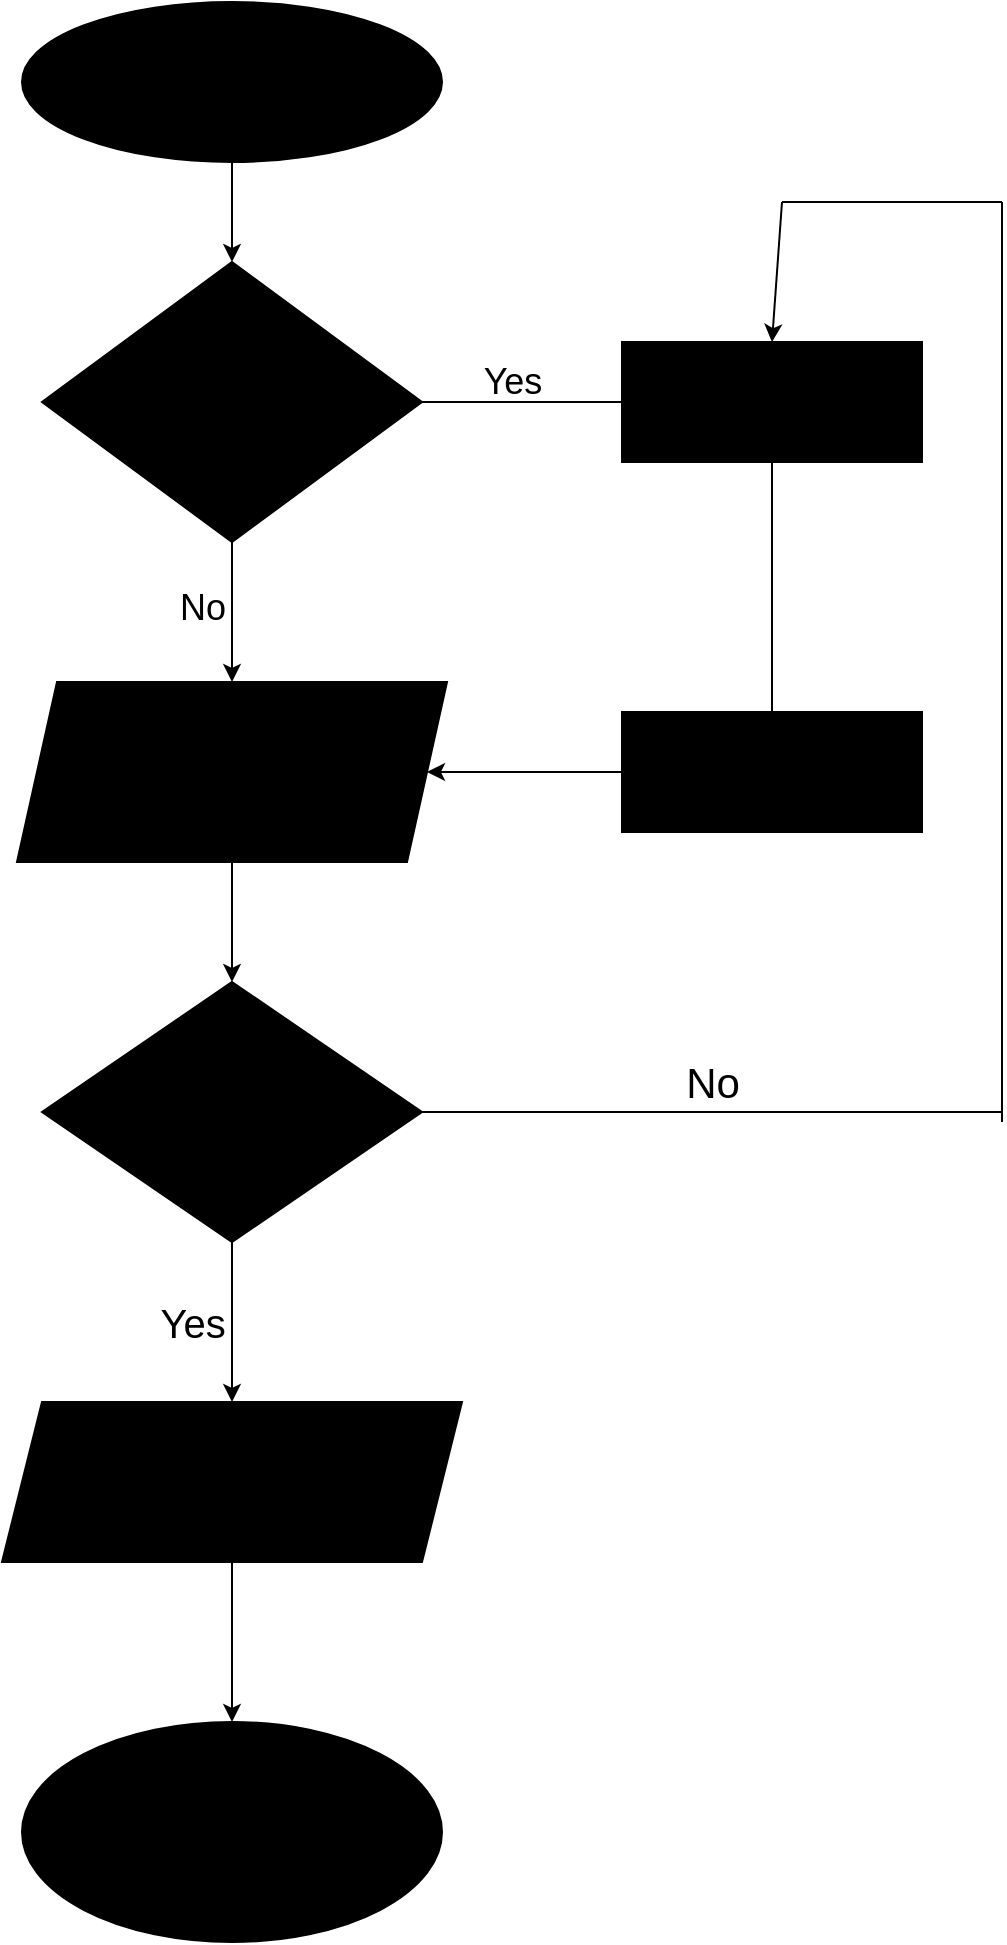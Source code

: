 <mxfile version="28.0.7">
  <diagram id="HoNLFHEf1vTxLUvcGdvg" name="Page-3">
    <mxGraphModel dx="786" dy="451" grid="1" gridSize="10" guides="1" tooltips="1" connect="1" arrows="1" fold="1" page="1" pageScale="1" pageWidth="850" pageHeight="1100" math="0" shadow="0">
      <root>
        <mxCell id="0" />
        <mxCell id="1" parent="0" />
        <mxCell id="JNjko519QvslN-ilPvwc-7" value="" style="edgeStyle=orthogonalEdgeStyle;rounded=0;orthogonalLoop=1;jettySize=auto;html=1;" parent="1" source="JNjko519QvslN-ilPvwc-1" target="JNjko519QvslN-ilPvwc-2" edge="1">
          <mxGeometry relative="1" as="geometry" />
        </mxCell>
        <mxCell id="JNjko519QvslN-ilPvwc-1" value="&lt;h2&gt;&lt;font face=&quot;Times New Roman&quot; style=&quot;font-size: 30px; color: light-dark(rgb(0, 0, 0), rgb(255, 255, 255));&quot;&gt;Start&lt;/font&gt;&lt;/h2&gt;" style="ellipse;whiteSpace=wrap;html=1;gradientColor=light-dark(#000000,#FF194F);fillColor=light-dark(#FFFFFF,#00FF80);" parent="1" vertex="1">
          <mxGeometry x="130" y="20" width="210" height="80" as="geometry" />
        </mxCell>
        <mxCell id="JNjko519QvslN-ilPvwc-8" value="" style="edgeStyle=orthogonalEdgeStyle;rounded=0;orthogonalLoop=1;jettySize=auto;html=1;" parent="1" source="JNjko519QvslN-ilPvwc-2" target="JNjko519QvslN-ilPvwc-3" edge="1">
          <mxGeometry relative="1" as="geometry" />
        </mxCell>
        <mxCell id="JNjko519QvslN-ilPvwc-2" value="&lt;font style=&quot;font-size: 14px;&quot;&gt;New User?&lt;/font&gt;&lt;div&gt;&lt;font style=&quot;font-size: 14px;&quot;&gt;&amp;nbsp;run&amp;nbsp;&lt;/font&gt;&lt;div&gt;&lt;font style=&quot;font-size: 14px;&quot;&gt;create_dataset.py&lt;/font&gt;&lt;/div&gt;&lt;/div&gt;" style="rhombus;whiteSpace=wrap;html=1;gradientColor=light-dark(#000000,#FF194F);fillColor=light-dark(#FFFFFF,#00FF80);" parent="1" vertex="1">
          <mxGeometry x="140" y="150" width="190" height="140" as="geometry" />
        </mxCell>
        <mxCell id="JNjko519QvslN-ilPvwc-9" value="" style="edgeStyle=orthogonalEdgeStyle;rounded=0;orthogonalLoop=1;jettySize=auto;html=1;" parent="1" source="JNjko519QvslN-ilPvwc-3" target="JNjko519QvslN-ilPvwc-4" edge="1">
          <mxGeometry relative="1" as="geometry" />
        </mxCell>
        <mxCell id="JNjko519QvslN-ilPvwc-3" value="&lt;font&gt;Recognize the face&lt;/font&gt;&lt;div&gt;&lt;font&gt;run&lt;/font&gt;&lt;/div&gt;&lt;div&gt;&lt;font&gt;face_recognize.py&lt;/font&gt;&lt;/div&gt;" style="shape=parallelogram;perimeter=parallelogramPerimeter;whiteSpace=wrap;html=1;fixedSize=1;gradientColor=light-dark(#000000,#FF194F);fontSize=14;fillColor=light-dark(#FFFFFF,#00FF80);" parent="1" vertex="1">
          <mxGeometry x="127.5" y="360" width="215" height="90" as="geometry" />
        </mxCell>
        <mxCell id="JNjko519QvslN-ilPvwc-10" value="" style="edgeStyle=orthogonalEdgeStyle;rounded=0;orthogonalLoop=1;jettySize=auto;html=1;" parent="1" source="JNjko519QvslN-ilPvwc-4" target="JNjko519QvslN-ilPvwc-5" edge="1">
          <mxGeometry relative="1" as="geometry" />
        </mxCell>
        <mxCell id="JNjko519QvslN-ilPvwc-4" value="&lt;font style=&quot;font-size: 14px;&quot;&gt;Face Recognize&lt;/font&gt;" style="rhombus;whiteSpace=wrap;html=1;gradientColor=light-dark(#000000,#FF194F);fillColor=light-dark(#FFFFFF,#00FF80);" parent="1" vertex="1">
          <mxGeometry x="140" y="510" width="190" height="130" as="geometry" />
        </mxCell>
        <mxCell id="JNjko519QvslN-ilPvwc-11" value="" style="edgeStyle=orthogonalEdgeStyle;rounded=0;orthogonalLoop=1;jettySize=auto;html=1;" parent="1" source="JNjko519QvslN-ilPvwc-5" target="JNjko519QvslN-ilPvwc-6" edge="1">
          <mxGeometry relative="1" as="geometry" />
        </mxCell>
        <mxCell id="JNjko519QvslN-ilPvwc-5" value="&lt;font style=&quot;font-size: 14px;&quot;&gt;stored in cvs file with registration number and date .time of enter&lt;/font&gt;" style="shape=parallelogram;perimeter=parallelogramPerimeter;whiteSpace=wrap;html=1;fixedSize=1;gradientColor=light-dark(#000000,#FF194F);fillColor=light-dark(#FFFFFF,#00FF80);" parent="1" vertex="1">
          <mxGeometry x="120" y="720" width="230" height="80" as="geometry" />
        </mxCell>
        <mxCell id="JNjko519QvslN-ilPvwc-6" value="&lt;font style=&quot;font-size: 24px;&quot;&gt;End&lt;/font&gt;" style="ellipse;whiteSpace=wrap;html=1;gradientColor=light-dark(#000000,#FF194F);fillColor=light-dark(#FFFFFF,#00FF80);" parent="1" vertex="1">
          <mxGeometry x="130" y="880" width="210" height="110" as="geometry" />
        </mxCell>
        <mxCell id="JNjko519QvslN-ilPvwc-12" value="&lt;font style=&quot;font-size: 15px;&quot;&gt;Give your photograph&lt;/font&gt;" style="rounded=0;whiteSpace=wrap;html=1;gradientColor=light-dark(#000000,#FF194F);fillColor=light-dark(#FFFFFF,#00FF80);" parent="1" vertex="1">
          <mxGeometry x="430" y="190" width="150" height="60" as="geometry" />
        </mxCell>
        <mxCell id="JNjko519QvslN-ilPvwc-15" value="" style="endArrow=none;html=1;rounded=0;entryX=0;entryY=0.5;entryDx=0;entryDy=0;exitX=1;exitY=0.5;exitDx=0;exitDy=0;" parent="1" source="JNjko519QvslN-ilPvwc-2" target="JNjko519QvslN-ilPvwc-12" edge="1">
          <mxGeometry width="50" height="50" relative="1" as="geometry">
            <mxPoint x="295" y="210" as="sourcePoint" />
            <mxPoint x="345" y="160" as="targetPoint" />
          </mxGeometry>
        </mxCell>
        <mxCell id="JNjko519QvslN-ilPvwc-16" value="&lt;font style=&quot;font-size: 15px;&quot;&gt;Store the face data in folder on your name&lt;/font&gt;" style="rounded=0;whiteSpace=wrap;html=1;gradientColor=light-dark(#000000,#FF194F);fillColor=light-dark(#FFFFFF,#00FF80);" parent="1" vertex="1">
          <mxGeometry x="430" y="375" width="150" height="60" as="geometry" />
        </mxCell>
        <mxCell id="JNjko519QvslN-ilPvwc-20" value="" style="endArrow=none;html=1;rounded=0;exitX=0.5;exitY=0;exitDx=0;exitDy=0;entryX=0.5;entryY=1;entryDx=0;entryDy=0;" parent="1" source="JNjko519QvslN-ilPvwc-16" target="JNjko519QvslN-ilPvwc-12" edge="1">
          <mxGeometry width="50" height="50" relative="1" as="geometry">
            <mxPoint x="460" y="280" as="sourcePoint" />
            <mxPoint x="510" y="230" as="targetPoint" />
          </mxGeometry>
        </mxCell>
        <mxCell id="JNjko519QvslN-ilPvwc-22" value="" style="endArrow=none;html=1;rounded=0;exitX=1;exitY=0.5;exitDx=0;exitDy=0;" parent="1" source="JNjko519QvslN-ilPvwc-4" edge="1">
          <mxGeometry width="50" height="50" relative="1" as="geometry">
            <mxPoint x="370" y="540" as="sourcePoint" />
            <mxPoint x="620" y="575" as="targetPoint" />
          </mxGeometry>
        </mxCell>
        <mxCell id="JNjko519QvslN-ilPvwc-23" value="" style="endArrow=none;html=1;rounded=0;" parent="1" edge="1">
          <mxGeometry width="50" height="50" relative="1" as="geometry">
            <mxPoint x="620" y="580" as="sourcePoint" />
            <mxPoint x="620" y="120" as="targetPoint" />
          </mxGeometry>
        </mxCell>
        <mxCell id="JNjko519QvslN-ilPvwc-25" value="" style="endArrow=none;html=1;rounded=0;" parent="1" edge="1">
          <mxGeometry width="50" height="50" relative="1" as="geometry">
            <mxPoint x="510" y="120" as="sourcePoint" />
            <mxPoint x="620" y="120" as="targetPoint" />
          </mxGeometry>
        </mxCell>
        <mxCell id="JNjko519QvslN-ilPvwc-28" value="" style="endArrow=classic;html=1;rounded=0;entryX=0.5;entryY=0;entryDx=0;entryDy=0;" parent="1" target="JNjko519QvslN-ilPvwc-12" edge="1">
          <mxGeometry width="50" height="50" relative="1" as="geometry">
            <mxPoint x="510" y="120" as="sourcePoint" />
            <mxPoint x="500" y="160" as="targetPoint" />
          </mxGeometry>
        </mxCell>
        <mxCell id="JNjko519QvslN-ilPvwc-30" value="No" style="text;html=1;align=center;verticalAlign=middle;resizable=0;points=[];autosize=1;strokeColor=none;fillColor=none;fontSize=21;" parent="1" vertex="1">
          <mxGeometry x="450" y="540" width="50" height="40" as="geometry" />
        </mxCell>
        <mxCell id="JNjko519QvslN-ilPvwc-31" value="" style="endArrow=classic;html=1;rounded=0;entryX=1;entryY=0.5;entryDx=0;entryDy=0;exitX=0;exitY=0.5;exitDx=0;exitDy=0;" parent="1" source="JNjko519QvslN-ilPvwc-16" target="JNjko519QvslN-ilPvwc-3" edge="1">
          <mxGeometry width="50" height="50" relative="1" as="geometry">
            <mxPoint x="320" y="520" as="sourcePoint" />
            <mxPoint x="400" y="420" as="targetPoint" />
          </mxGeometry>
        </mxCell>
        <mxCell id="JNjko519QvslN-ilPvwc-32" value="&lt;font style=&quot;font-size: 18px;&quot;&gt;Yes&lt;/font&gt;" style="text;html=1;align=center;verticalAlign=middle;resizable=0;points=[];autosize=1;strokeColor=none;fillColor=none;" parent="1" vertex="1">
          <mxGeometry x="350" y="190" width="50" height="40" as="geometry" />
        </mxCell>
        <mxCell id="JNjko519QvslN-ilPvwc-34" value="&lt;font style=&quot;font-size: 18px;&quot;&gt;No&lt;/font&gt;" style="text;html=1;align=center;verticalAlign=middle;resizable=0;points=[];autosize=1;strokeColor=none;fillColor=none;" parent="1" vertex="1">
          <mxGeometry x="195" y="303" width="50" height="40" as="geometry" />
        </mxCell>
        <mxCell id="JNjko519QvslN-ilPvwc-38" value="&lt;font style=&quot;font-size: 20px;&quot;&gt;Yes&lt;/font&gt;" style="text;html=1;align=center;verticalAlign=middle;resizable=0;points=[];autosize=1;strokeColor=none;fillColor=none;" parent="1" vertex="1">
          <mxGeometry x="185" y="660" width="60" height="40" as="geometry" />
        </mxCell>
      </root>
    </mxGraphModel>
  </diagram>
</mxfile>
